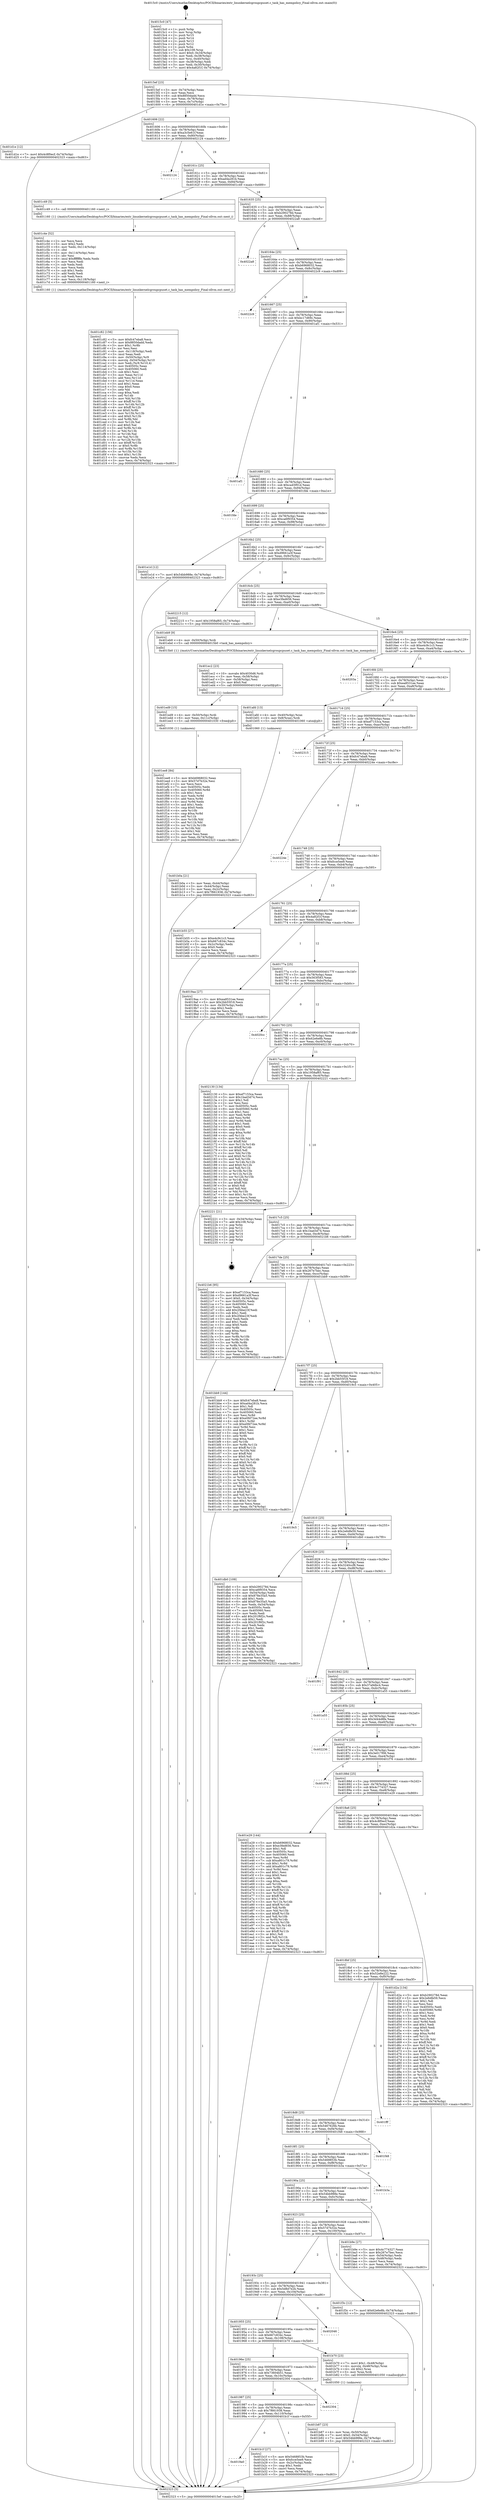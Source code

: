 digraph "0x4015c0" {
  label = "0x4015c0 (/mnt/c/Users/mathe/Desktop/tcc/POCII/binaries/extr_linuxkernelcgroupcpuset.c_task_has_mempolicy_Final-ollvm.out::main(0))"
  labelloc = "t"
  node[shape=record]

  Entry [label="",width=0.3,height=0.3,shape=circle,fillcolor=black,style=filled]
  "0x4015ef" [label="{
     0x4015ef [23]\l
     | [instrs]\l
     &nbsp;&nbsp;0x4015ef \<+3\>: mov -0x74(%rbp),%eax\l
     &nbsp;&nbsp;0x4015f2 \<+2\>: mov %eax,%ecx\l
     &nbsp;&nbsp;0x4015f4 \<+6\>: sub $0x8850dadd,%ecx\l
     &nbsp;&nbsp;0x4015fa \<+3\>: mov %eax,-0x78(%rbp)\l
     &nbsp;&nbsp;0x4015fd \<+3\>: mov %ecx,-0x7c(%rbp)\l
     &nbsp;&nbsp;0x401600 \<+6\>: je 0000000000401d1e \<main+0x75e\>\l
  }"]
  "0x401d1e" [label="{
     0x401d1e [12]\l
     | [instrs]\l
     &nbsp;&nbsp;0x401d1e \<+7\>: movl $0x4c8f0ecf,-0x74(%rbp)\l
     &nbsp;&nbsp;0x401d25 \<+5\>: jmp 0000000000402323 \<main+0xd63\>\l
  }"]
  "0x401606" [label="{
     0x401606 [22]\l
     | [instrs]\l
     &nbsp;&nbsp;0x401606 \<+5\>: jmp 000000000040160b \<main+0x4b\>\l
     &nbsp;&nbsp;0x40160b \<+3\>: mov -0x78(%rbp),%eax\l
     &nbsp;&nbsp;0x40160e \<+5\>: sub $0xa3c5e61f,%eax\l
     &nbsp;&nbsp;0x401613 \<+3\>: mov %eax,-0x80(%rbp)\l
     &nbsp;&nbsp;0x401616 \<+6\>: je 0000000000402124 \<main+0xb64\>\l
  }"]
  Exit [label="",width=0.3,height=0.3,shape=circle,fillcolor=black,style=filled,peripheries=2]
  "0x402124" [label="{
     0x402124\l
  }", style=dashed]
  "0x40161c" [label="{
     0x40161c [25]\l
     | [instrs]\l
     &nbsp;&nbsp;0x40161c \<+5\>: jmp 0000000000401621 \<main+0x61\>\l
     &nbsp;&nbsp;0x401621 \<+3\>: mov -0x78(%rbp),%eax\l
     &nbsp;&nbsp;0x401624 \<+5\>: sub $0xad4a281b,%eax\l
     &nbsp;&nbsp;0x401629 \<+6\>: mov %eax,-0x84(%rbp)\l
     &nbsp;&nbsp;0x40162f \<+6\>: je 0000000000401c49 \<main+0x689\>\l
  }"]
  "0x401ee8" [label="{
     0x401ee8 [84]\l
     | [instrs]\l
     &nbsp;&nbsp;0x401ee8 \<+5\>: mov $0xb6968032,%eax\l
     &nbsp;&nbsp;0x401eed \<+5\>: mov $0x57d7b32e,%esi\l
     &nbsp;&nbsp;0x401ef2 \<+2\>: xor %ecx,%ecx\l
     &nbsp;&nbsp;0x401ef4 \<+7\>: mov 0x40505c,%edx\l
     &nbsp;&nbsp;0x401efb \<+8\>: mov 0x405060,%r8d\l
     &nbsp;&nbsp;0x401f03 \<+3\>: sub $0x1,%ecx\l
     &nbsp;&nbsp;0x401f06 \<+3\>: mov %edx,%r9d\l
     &nbsp;&nbsp;0x401f09 \<+3\>: add %ecx,%r9d\l
     &nbsp;&nbsp;0x401f0c \<+4\>: imul %r9d,%edx\l
     &nbsp;&nbsp;0x401f10 \<+3\>: and $0x1,%edx\l
     &nbsp;&nbsp;0x401f13 \<+3\>: cmp $0x0,%edx\l
     &nbsp;&nbsp;0x401f16 \<+4\>: sete %r10b\l
     &nbsp;&nbsp;0x401f1a \<+4\>: cmp $0xa,%r8d\l
     &nbsp;&nbsp;0x401f1e \<+4\>: setl %r11b\l
     &nbsp;&nbsp;0x401f22 \<+3\>: mov %r10b,%bl\l
     &nbsp;&nbsp;0x401f25 \<+3\>: and %r11b,%bl\l
     &nbsp;&nbsp;0x401f28 \<+3\>: xor %r11b,%r10b\l
     &nbsp;&nbsp;0x401f2b \<+3\>: or %r10b,%bl\l
     &nbsp;&nbsp;0x401f2e \<+3\>: test $0x1,%bl\l
     &nbsp;&nbsp;0x401f31 \<+3\>: cmovne %esi,%eax\l
     &nbsp;&nbsp;0x401f34 \<+3\>: mov %eax,-0x74(%rbp)\l
     &nbsp;&nbsp;0x401f37 \<+5\>: jmp 0000000000402323 \<main+0xd63\>\l
  }"]
  "0x401c49" [label="{
     0x401c49 [5]\l
     | [instrs]\l
     &nbsp;&nbsp;0x401c49 \<+5\>: call 0000000000401160 \<next_i\>\l
     | [calls]\l
     &nbsp;&nbsp;0x401160 \{1\} (/mnt/c/Users/mathe/Desktop/tcc/POCII/binaries/extr_linuxkernelcgroupcpuset.c_task_has_mempolicy_Final-ollvm.out::next_i)\l
  }"]
  "0x401635" [label="{
     0x401635 [25]\l
     | [instrs]\l
     &nbsp;&nbsp;0x401635 \<+5\>: jmp 000000000040163a \<main+0x7a\>\l
     &nbsp;&nbsp;0x40163a \<+3\>: mov -0x78(%rbp),%eax\l
     &nbsp;&nbsp;0x40163d \<+5\>: sub $0xb290278d,%eax\l
     &nbsp;&nbsp;0x401642 \<+6\>: mov %eax,-0x88(%rbp)\l
     &nbsp;&nbsp;0x401648 \<+6\>: je 00000000004022a8 \<main+0xce8\>\l
  }"]
  "0x401ed9" [label="{
     0x401ed9 [15]\l
     | [instrs]\l
     &nbsp;&nbsp;0x401ed9 \<+4\>: mov -0x50(%rbp),%rdi\l
     &nbsp;&nbsp;0x401edd \<+6\>: mov %eax,-0x11c(%rbp)\l
     &nbsp;&nbsp;0x401ee3 \<+5\>: call 0000000000401030 \<free@plt\>\l
     | [calls]\l
     &nbsp;&nbsp;0x401030 \{1\} (unknown)\l
  }"]
  "0x4022a8" [label="{
     0x4022a8\l
  }", style=dashed]
  "0x40164e" [label="{
     0x40164e [25]\l
     | [instrs]\l
     &nbsp;&nbsp;0x40164e \<+5\>: jmp 0000000000401653 \<main+0x93\>\l
     &nbsp;&nbsp;0x401653 \<+3\>: mov -0x78(%rbp),%eax\l
     &nbsp;&nbsp;0x401656 \<+5\>: sub $0xb6968032,%eax\l
     &nbsp;&nbsp;0x40165b \<+6\>: mov %eax,-0x8c(%rbp)\l
     &nbsp;&nbsp;0x401661 \<+6\>: je 00000000004022c9 \<main+0xd09\>\l
  }"]
  "0x401ec2" [label="{
     0x401ec2 [23]\l
     | [instrs]\l
     &nbsp;&nbsp;0x401ec2 \<+10\>: movabs $0x4030d6,%rdi\l
     &nbsp;&nbsp;0x401ecc \<+3\>: mov %eax,-0x58(%rbp)\l
     &nbsp;&nbsp;0x401ecf \<+3\>: mov -0x58(%rbp),%esi\l
     &nbsp;&nbsp;0x401ed2 \<+2\>: mov $0x0,%al\l
     &nbsp;&nbsp;0x401ed4 \<+5\>: call 0000000000401040 \<printf@plt\>\l
     | [calls]\l
     &nbsp;&nbsp;0x401040 \{1\} (unknown)\l
  }"]
  "0x4022c9" [label="{
     0x4022c9\l
  }", style=dashed]
  "0x401667" [label="{
     0x401667 [25]\l
     | [instrs]\l
     &nbsp;&nbsp;0x401667 \<+5\>: jmp 000000000040166c \<main+0xac\>\l
     &nbsp;&nbsp;0x40166c \<+3\>: mov -0x78(%rbp),%eax\l
     &nbsp;&nbsp;0x40166f \<+5\>: sub $0xbc17d69c,%eax\l
     &nbsp;&nbsp;0x401674 \<+6\>: mov %eax,-0x90(%rbp)\l
     &nbsp;&nbsp;0x40167a \<+6\>: je 0000000000401af1 \<main+0x531\>\l
  }"]
  "0x401c82" [label="{
     0x401c82 [156]\l
     | [instrs]\l
     &nbsp;&nbsp;0x401c82 \<+5\>: mov $0xfc47eba8,%ecx\l
     &nbsp;&nbsp;0x401c87 \<+5\>: mov $0x8850dadd,%edx\l
     &nbsp;&nbsp;0x401c8c \<+3\>: mov $0x1,%r8b\l
     &nbsp;&nbsp;0x401c8f \<+2\>: xor %esi,%esi\l
     &nbsp;&nbsp;0x401c91 \<+6\>: mov -0x118(%rbp),%edi\l
     &nbsp;&nbsp;0x401c97 \<+3\>: imul %eax,%edi\l
     &nbsp;&nbsp;0x401c9a \<+4\>: mov -0x50(%rbp),%r9\l
     &nbsp;&nbsp;0x401c9e \<+4\>: movslq -0x54(%rbp),%r10\l
     &nbsp;&nbsp;0x401ca2 \<+4\>: mov %edi,(%r9,%r10,4)\l
     &nbsp;&nbsp;0x401ca6 \<+7\>: mov 0x40505c,%eax\l
     &nbsp;&nbsp;0x401cad \<+7\>: mov 0x405060,%edi\l
     &nbsp;&nbsp;0x401cb4 \<+3\>: sub $0x1,%esi\l
     &nbsp;&nbsp;0x401cb7 \<+3\>: mov %eax,%r11d\l
     &nbsp;&nbsp;0x401cba \<+3\>: add %esi,%r11d\l
     &nbsp;&nbsp;0x401cbd \<+4\>: imul %r11d,%eax\l
     &nbsp;&nbsp;0x401cc1 \<+3\>: and $0x1,%eax\l
     &nbsp;&nbsp;0x401cc4 \<+3\>: cmp $0x0,%eax\l
     &nbsp;&nbsp;0x401cc7 \<+3\>: sete %bl\l
     &nbsp;&nbsp;0x401cca \<+3\>: cmp $0xa,%edi\l
     &nbsp;&nbsp;0x401ccd \<+4\>: setl %r14b\l
     &nbsp;&nbsp;0x401cd1 \<+3\>: mov %bl,%r15b\l
     &nbsp;&nbsp;0x401cd4 \<+4\>: xor $0xff,%r15b\l
     &nbsp;&nbsp;0x401cd8 \<+3\>: mov %r14b,%r12b\l
     &nbsp;&nbsp;0x401cdb \<+4\>: xor $0xff,%r12b\l
     &nbsp;&nbsp;0x401cdf \<+4\>: xor $0x0,%r8b\l
     &nbsp;&nbsp;0x401ce3 \<+3\>: mov %r15b,%r13b\l
     &nbsp;&nbsp;0x401ce6 \<+4\>: and $0x0,%r13b\l
     &nbsp;&nbsp;0x401cea \<+3\>: and %r8b,%bl\l
     &nbsp;&nbsp;0x401ced \<+3\>: mov %r12b,%al\l
     &nbsp;&nbsp;0x401cf0 \<+2\>: and $0x0,%al\l
     &nbsp;&nbsp;0x401cf2 \<+3\>: and %r8b,%r14b\l
     &nbsp;&nbsp;0x401cf5 \<+3\>: or %bl,%r13b\l
     &nbsp;&nbsp;0x401cf8 \<+3\>: or %r14b,%al\l
     &nbsp;&nbsp;0x401cfb \<+3\>: xor %al,%r13b\l
     &nbsp;&nbsp;0x401cfe \<+3\>: or %r12b,%r15b\l
     &nbsp;&nbsp;0x401d01 \<+4\>: xor $0xff,%r15b\l
     &nbsp;&nbsp;0x401d05 \<+4\>: or $0x0,%r8b\l
     &nbsp;&nbsp;0x401d09 \<+3\>: and %r8b,%r15b\l
     &nbsp;&nbsp;0x401d0c \<+3\>: or %r15b,%r13b\l
     &nbsp;&nbsp;0x401d0f \<+4\>: test $0x1,%r13b\l
     &nbsp;&nbsp;0x401d13 \<+3\>: cmovne %edx,%ecx\l
     &nbsp;&nbsp;0x401d16 \<+3\>: mov %ecx,-0x74(%rbp)\l
     &nbsp;&nbsp;0x401d19 \<+5\>: jmp 0000000000402323 \<main+0xd63\>\l
  }"]
  "0x401af1" [label="{
     0x401af1\l
  }", style=dashed]
  "0x401680" [label="{
     0x401680 [25]\l
     | [instrs]\l
     &nbsp;&nbsp;0x401680 \<+5\>: jmp 0000000000401685 \<main+0xc5\>\l
     &nbsp;&nbsp;0x401685 \<+3\>: mov -0x78(%rbp),%eax\l
     &nbsp;&nbsp;0x401688 \<+5\>: sub $0xca45f91d,%eax\l
     &nbsp;&nbsp;0x40168d \<+6\>: mov %eax,-0x94(%rbp)\l
     &nbsp;&nbsp;0x401693 \<+6\>: je 0000000000401fde \<main+0xa1e\>\l
  }"]
  "0x401c4e" [label="{
     0x401c4e [52]\l
     | [instrs]\l
     &nbsp;&nbsp;0x401c4e \<+2\>: xor %ecx,%ecx\l
     &nbsp;&nbsp;0x401c50 \<+5\>: mov $0x2,%edx\l
     &nbsp;&nbsp;0x401c55 \<+6\>: mov %edx,-0x114(%rbp)\l
     &nbsp;&nbsp;0x401c5b \<+1\>: cltd\l
     &nbsp;&nbsp;0x401c5c \<+6\>: mov -0x114(%rbp),%esi\l
     &nbsp;&nbsp;0x401c62 \<+2\>: idiv %esi\l
     &nbsp;&nbsp;0x401c64 \<+6\>: imul $0xfffffffe,%edx,%edx\l
     &nbsp;&nbsp;0x401c6a \<+2\>: mov %ecx,%edi\l
     &nbsp;&nbsp;0x401c6c \<+2\>: sub %edx,%edi\l
     &nbsp;&nbsp;0x401c6e \<+2\>: mov %ecx,%edx\l
     &nbsp;&nbsp;0x401c70 \<+3\>: sub $0x1,%edx\l
     &nbsp;&nbsp;0x401c73 \<+2\>: add %edx,%edi\l
     &nbsp;&nbsp;0x401c75 \<+2\>: sub %edi,%ecx\l
     &nbsp;&nbsp;0x401c77 \<+6\>: mov %ecx,-0x118(%rbp)\l
     &nbsp;&nbsp;0x401c7d \<+5\>: call 0000000000401160 \<next_i\>\l
     | [calls]\l
     &nbsp;&nbsp;0x401160 \{1\} (/mnt/c/Users/mathe/Desktop/tcc/POCII/binaries/extr_linuxkernelcgroupcpuset.c_task_has_mempolicy_Final-ollvm.out::next_i)\l
  }"]
  "0x401fde" [label="{
     0x401fde\l
  }", style=dashed]
  "0x401699" [label="{
     0x401699 [25]\l
     | [instrs]\l
     &nbsp;&nbsp;0x401699 \<+5\>: jmp 000000000040169e \<main+0xde\>\l
     &nbsp;&nbsp;0x40169e \<+3\>: mov -0x78(%rbp),%eax\l
     &nbsp;&nbsp;0x4016a1 \<+5\>: sub $0xca6f9354,%eax\l
     &nbsp;&nbsp;0x4016a6 \<+6\>: mov %eax,-0x98(%rbp)\l
     &nbsp;&nbsp;0x4016ac \<+6\>: je 0000000000401e1d \<main+0x85d\>\l
  }"]
  "0x401b87" [label="{
     0x401b87 [23]\l
     | [instrs]\l
     &nbsp;&nbsp;0x401b87 \<+4\>: mov %rax,-0x50(%rbp)\l
     &nbsp;&nbsp;0x401b8b \<+7\>: movl $0x0,-0x54(%rbp)\l
     &nbsp;&nbsp;0x401b92 \<+7\>: movl $0x54bb988e,-0x74(%rbp)\l
     &nbsp;&nbsp;0x401b99 \<+5\>: jmp 0000000000402323 \<main+0xd63\>\l
  }"]
  "0x401e1d" [label="{
     0x401e1d [12]\l
     | [instrs]\l
     &nbsp;&nbsp;0x401e1d \<+7\>: movl $0x54bb988e,-0x74(%rbp)\l
     &nbsp;&nbsp;0x401e24 \<+5\>: jmp 0000000000402323 \<main+0xd63\>\l
  }"]
  "0x4016b2" [label="{
     0x4016b2 [25]\l
     | [instrs]\l
     &nbsp;&nbsp;0x4016b2 \<+5\>: jmp 00000000004016b7 \<main+0xf7\>\l
     &nbsp;&nbsp;0x4016b7 \<+3\>: mov -0x78(%rbp),%eax\l
     &nbsp;&nbsp;0x4016ba \<+5\>: sub $0xd9661a3f,%eax\l
     &nbsp;&nbsp;0x4016bf \<+6\>: mov %eax,-0x9c(%rbp)\l
     &nbsp;&nbsp;0x4016c5 \<+6\>: je 0000000000402215 \<main+0xc55\>\l
  }"]
  "0x4019a0" [label="{
     0x4019a0\l
  }", style=dashed]
  "0x402215" [label="{
     0x402215 [12]\l
     | [instrs]\l
     &nbsp;&nbsp;0x402215 \<+7\>: movl $0x1958af65,-0x74(%rbp)\l
     &nbsp;&nbsp;0x40221c \<+5\>: jmp 0000000000402323 \<main+0xd63\>\l
  }"]
  "0x4016cb" [label="{
     0x4016cb [25]\l
     | [instrs]\l
     &nbsp;&nbsp;0x4016cb \<+5\>: jmp 00000000004016d0 \<main+0x110\>\l
     &nbsp;&nbsp;0x4016d0 \<+3\>: mov -0x78(%rbp),%eax\l
     &nbsp;&nbsp;0x4016d3 \<+5\>: sub $0xe3fed656,%eax\l
     &nbsp;&nbsp;0x4016d8 \<+6\>: mov %eax,-0xa0(%rbp)\l
     &nbsp;&nbsp;0x4016de \<+6\>: je 0000000000401eb9 \<main+0x8f9\>\l
  }"]
  "0x401b1f" [label="{
     0x401b1f [27]\l
     | [instrs]\l
     &nbsp;&nbsp;0x401b1f \<+5\>: mov $0x5468853b,%eax\l
     &nbsp;&nbsp;0x401b24 \<+5\>: mov $0xfcce5ee9,%ecx\l
     &nbsp;&nbsp;0x401b29 \<+3\>: mov -0x2c(%rbp),%edx\l
     &nbsp;&nbsp;0x401b2c \<+3\>: cmp $0x1,%edx\l
     &nbsp;&nbsp;0x401b2f \<+3\>: cmovl %ecx,%eax\l
     &nbsp;&nbsp;0x401b32 \<+3\>: mov %eax,-0x74(%rbp)\l
     &nbsp;&nbsp;0x401b35 \<+5\>: jmp 0000000000402323 \<main+0xd63\>\l
  }"]
  "0x401eb9" [label="{
     0x401eb9 [9]\l
     | [instrs]\l
     &nbsp;&nbsp;0x401eb9 \<+4\>: mov -0x50(%rbp),%rdi\l
     &nbsp;&nbsp;0x401ebd \<+5\>: call 00000000004015b0 \<task_has_mempolicy\>\l
     | [calls]\l
     &nbsp;&nbsp;0x4015b0 \{1\} (/mnt/c/Users/mathe/Desktop/tcc/POCII/binaries/extr_linuxkernelcgroupcpuset.c_task_has_mempolicy_Final-ollvm.out::task_has_mempolicy)\l
  }"]
  "0x4016e4" [label="{
     0x4016e4 [25]\l
     | [instrs]\l
     &nbsp;&nbsp;0x4016e4 \<+5\>: jmp 00000000004016e9 \<main+0x129\>\l
     &nbsp;&nbsp;0x4016e9 \<+3\>: mov -0x78(%rbp),%eax\l
     &nbsp;&nbsp;0x4016ec \<+5\>: sub $0xe4c9c1c3,%eax\l
     &nbsp;&nbsp;0x4016f1 \<+6\>: mov %eax,-0xa4(%rbp)\l
     &nbsp;&nbsp;0x4016f7 \<+6\>: je 000000000040203a \<main+0xa7a\>\l
  }"]
  "0x401987" [label="{
     0x401987 [25]\l
     | [instrs]\l
     &nbsp;&nbsp;0x401987 \<+5\>: jmp 000000000040198c \<main+0x3cc\>\l
     &nbsp;&nbsp;0x40198c \<+3\>: mov -0x78(%rbp),%eax\l
     &nbsp;&nbsp;0x40198f \<+5\>: sub $0x7f661938,%eax\l
     &nbsp;&nbsp;0x401994 \<+6\>: mov %eax,-0x110(%rbp)\l
     &nbsp;&nbsp;0x40199a \<+6\>: je 0000000000401b1f \<main+0x55f\>\l
  }"]
  "0x40203a" [label="{
     0x40203a\l
  }", style=dashed]
  "0x4016fd" [label="{
     0x4016fd [25]\l
     | [instrs]\l
     &nbsp;&nbsp;0x4016fd \<+5\>: jmp 0000000000401702 \<main+0x142\>\l
     &nbsp;&nbsp;0x401702 \<+3\>: mov -0x78(%rbp),%eax\l
     &nbsp;&nbsp;0x401705 \<+5\>: sub $0xea8531ee,%eax\l
     &nbsp;&nbsp;0x40170a \<+6\>: mov %eax,-0xa8(%rbp)\l
     &nbsp;&nbsp;0x401710 \<+6\>: je 0000000000401afd \<main+0x53d\>\l
  }"]
  "0x402304" [label="{
     0x402304\l
  }", style=dashed]
  "0x401afd" [label="{
     0x401afd [13]\l
     | [instrs]\l
     &nbsp;&nbsp;0x401afd \<+4\>: mov -0x40(%rbp),%rax\l
     &nbsp;&nbsp;0x401b01 \<+4\>: mov 0x8(%rax),%rdi\l
     &nbsp;&nbsp;0x401b05 \<+5\>: call 0000000000401060 \<atoi@plt\>\l
     | [calls]\l
     &nbsp;&nbsp;0x401060 \{1\} (unknown)\l
  }"]
  "0x401716" [label="{
     0x401716 [25]\l
     | [instrs]\l
     &nbsp;&nbsp;0x401716 \<+5\>: jmp 000000000040171b \<main+0x15b\>\l
     &nbsp;&nbsp;0x40171b \<+3\>: mov -0x78(%rbp),%eax\l
     &nbsp;&nbsp;0x40171e \<+5\>: sub $0xef7153ca,%eax\l
     &nbsp;&nbsp;0x401723 \<+6\>: mov %eax,-0xac(%rbp)\l
     &nbsp;&nbsp;0x401729 \<+6\>: je 0000000000402315 \<main+0xd55\>\l
  }"]
  "0x40196e" [label="{
     0x40196e [25]\l
     | [instrs]\l
     &nbsp;&nbsp;0x40196e \<+5\>: jmp 0000000000401973 \<main+0x3b3\>\l
     &nbsp;&nbsp;0x401973 \<+3\>: mov -0x78(%rbp),%eax\l
     &nbsp;&nbsp;0x401976 \<+5\>: sub $0x73604b51,%eax\l
     &nbsp;&nbsp;0x40197b \<+6\>: mov %eax,-0x10c(%rbp)\l
     &nbsp;&nbsp;0x401981 \<+6\>: je 0000000000402304 \<main+0xd44\>\l
  }"]
  "0x402315" [label="{
     0x402315\l
  }", style=dashed]
  "0x40172f" [label="{
     0x40172f [25]\l
     | [instrs]\l
     &nbsp;&nbsp;0x40172f \<+5\>: jmp 0000000000401734 \<main+0x174\>\l
     &nbsp;&nbsp;0x401734 \<+3\>: mov -0x78(%rbp),%eax\l
     &nbsp;&nbsp;0x401737 \<+5\>: sub $0xfc47eba8,%eax\l
     &nbsp;&nbsp;0x40173c \<+6\>: mov %eax,-0xb0(%rbp)\l
     &nbsp;&nbsp;0x401742 \<+6\>: je 000000000040224e \<main+0xc8e\>\l
  }"]
  "0x401b70" [label="{
     0x401b70 [23]\l
     | [instrs]\l
     &nbsp;&nbsp;0x401b70 \<+7\>: movl $0x1,-0x48(%rbp)\l
     &nbsp;&nbsp;0x401b77 \<+4\>: movslq -0x48(%rbp),%rax\l
     &nbsp;&nbsp;0x401b7b \<+4\>: shl $0x2,%rax\l
     &nbsp;&nbsp;0x401b7f \<+3\>: mov %rax,%rdi\l
     &nbsp;&nbsp;0x401b82 \<+5\>: call 0000000000401050 \<malloc@plt\>\l
     | [calls]\l
     &nbsp;&nbsp;0x401050 \{1\} (unknown)\l
  }"]
  "0x40224e" [label="{
     0x40224e\l
  }", style=dashed]
  "0x401748" [label="{
     0x401748 [25]\l
     | [instrs]\l
     &nbsp;&nbsp;0x401748 \<+5\>: jmp 000000000040174d \<main+0x18d\>\l
     &nbsp;&nbsp;0x40174d \<+3\>: mov -0x78(%rbp),%eax\l
     &nbsp;&nbsp;0x401750 \<+5\>: sub $0xfcce5ee9,%eax\l
     &nbsp;&nbsp;0x401755 \<+6\>: mov %eax,-0xb4(%rbp)\l
     &nbsp;&nbsp;0x40175b \<+6\>: je 0000000000401b55 \<main+0x595\>\l
  }"]
  "0x401955" [label="{
     0x401955 [25]\l
     | [instrs]\l
     &nbsp;&nbsp;0x401955 \<+5\>: jmp 000000000040195a \<main+0x39a\>\l
     &nbsp;&nbsp;0x40195a \<+3\>: mov -0x78(%rbp),%eax\l
     &nbsp;&nbsp;0x40195d \<+5\>: sub $0x667c834c,%eax\l
     &nbsp;&nbsp;0x401962 \<+6\>: mov %eax,-0x108(%rbp)\l
     &nbsp;&nbsp;0x401968 \<+6\>: je 0000000000401b70 \<main+0x5b0\>\l
  }"]
  "0x401b55" [label="{
     0x401b55 [27]\l
     | [instrs]\l
     &nbsp;&nbsp;0x401b55 \<+5\>: mov $0xe4c9c1c3,%eax\l
     &nbsp;&nbsp;0x401b5a \<+5\>: mov $0x667c834c,%ecx\l
     &nbsp;&nbsp;0x401b5f \<+3\>: mov -0x2c(%rbp),%edx\l
     &nbsp;&nbsp;0x401b62 \<+3\>: cmp $0x0,%edx\l
     &nbsp;&nbsp;0x401b65 \<+3\>: cmove %ecx,%eax\l
     &nbsp;&nbsp;0x401b68 \<+3\>: mov %eax,-0x74(%rbp)\l
     &nbsp;&nbsp;0x401b6b \<+5\>: jmp 0000000000402323 \<main+0xd63\>\l
  }"]
  "0x401761" [label="{
     0x401761 [25]\l
     | [instrs]\l
     &nbsp;&nbsp;0x401761 \<+5\>: jmp 0000000000401766 \<main+0x1a6\>\l
     &nbsp;&nbsp;0x401766 \<+3\>: mov -0x78(%rbp),%eax\l
     &nbsp;&nbsp;0x401769 \<+5\>: sub $0x4a82f1f,%eax\l
     &nbsp;&nbsp;0x40176e \<+6\>: mov %eax,-0xb8(%rbp)\l
     &nbsp;&nbsp;0x401774 \<+6\>: je 00000000004019aa \<main+0x3ea\>\l
  }"]
  "0x402046" [label="{
     0x402046\l
  }", style=dashed]
  "0x4019aa" [label="{
     0x4019aa [27]\l
     | [instrs]\l
     &nbsp;&nbsp;0x4019aa \<+5\>: mov $0xea8531ee,%eax\l
     &nbsp;&nbsp;0x4019af \<+5\>: mov $0x2bb55f18,%ecx\l
     &nbsp;&nbsp;0x4019b4 \<+3\>: mov -0x30(%rbp),%edx\l
     &nbsp;&nbsp;0x4019b7 \<+3\>: cmp $0x2,%edx\l
     &nbsp;&nbsp;0x4019ba \<+3\>: cmovne %ecx,%eax\l
     &nbsp;&nbsp;0x4019bd \<+3\>: mov %eax,-0x74(%rbp)\l
     &nbsp;&nbsp;0x4019c0 \<+5\>: jmp 0000000000402323 \<main+0xd63\>\l
  }"]
  "0x40177a" [label="{
     0x40177a [25]\l
     | [instrs]\l
     &nbsp;&nbsp;0x40177a \<+5\>: jmp 000000000040177f \<main+0x1bf\>\l
     &nbsp;&nbsp;0x40177f \<+3\>: mov -0x78(%rbp),%eax\l
     &nbsp;&nbsp;0x401782 \<+5\>: sub $0x563f583,%eax\l
     &nbsp;&nbsp;0x401787 \<+6\>: mov %eax,-0xbc(%rbp)\l
     &nbsp;&nbsp;0x40178d \<+6\>: je 00000000004020cc \<main+0xb0c\>\l
  }"]
  "0x402323" [label="{
     0x402323 [5]\l
     | [instrs]\l
     &nbsp;&nbsp;0x402323 \<+5\>: jmp 00000000004015ef \<main+0x2f\>\l
  }"]
  "0x4015c0" [label="{
     0x4015c0 [47]\l
     | [instrs]\l
     &nbsp;&nbsp;0x4015c0 \<+1\>: push %rbp\l
     &nbsp;&nbsp;0x4015c1 \<+3\>: mov %rsp,%rbp\l
     &nbsp;&nbsp;0x4015c4 \<+2\>: push %r15\l
     &nbsp;&nbsp;0x4015c6 \<+2\>: push %r14\l
     &nbsp;&nbsp;0x4015c8 \<+2\>: push %r13\l
     &nbsp;&nbsp;0x4015ca \<+2\>: push %r12\l
     &nbsp;&nbsp;0x4015cc \<+1\>: push %rbx\l
     &nbsp;&nbsp;0x4015cd \<+7\>: sub $0x108,%rsp\l
     &nbsp;&nbsp;0x4015d4 \<+7\>: movl $0x0,-0x34(%rbp)\l
     &nbsp;&nbsp;0x4015db \<+3\>: mov %edi,-0x38(%rbp)\l
     &nbsp;&nbsp;0x4015de \<+4\>: mov %rsi,-0x40(%rbp)\l
     &nbsp;&nbsp;0x4015e2 \<+3\>: mov -0x38(%rbp),%edi\l
     &nbsp;&nbsp;0x4015e5 \<+3\>: mov %edi,-0x30(%rbp)\l
     &nbsp;&nbsp;0x4015e8 \<+7\>: movl $0x4a82f1f,-0x74(%rbp)\l
  }"]
  "0x401b0a" [label="{
     0x401b0a [21]\l
     | [instrs]\l
     &nbsp;&nbsp;0x401b0a \<+3\>: mov %eax,-0x44(%rbp)\l
     &nbsp;&nbsp;0x401b0d \<+3\>: mov -0x44(%rbp),%eax\l
     &nbsp;&nbsp;0x401b10 \<+3\>: mov %eax,-0x2c(%rbp)\l
     &nbsp;&nbsp;0x401b13 \<+7\>: movl $0x7f661938,-0x74(%rbp)\l
     &nbsp;&nbsp;0x401b1a \<+5\>: jmp 0000000000402323 \<main+0xd63\>\l
  }"]
  "0x40193c" [label="{
     0x40193c [25]\l
     | [instrs]\l
     &nbsp;&nbsp;0x40193c \<+5\>: jmp 0000000000401941 \<main+0x381\>\l
     &nbsp;&nbsp;0x401941 \<+3\>: mov -0x78(%rbp),%eax\l
     &nbsp;&nbsp;0x401944 \<+5\>: sub $0x5d8d7e2b,%eax\l
     &nbsp;&nbsp;0x401949 \<+6\>: mov %eax,-0x104(%rbp)\l
     &nbsp;&nbsp;0x40194f \<+6\>: je 0000000000402046 \<main+0xa86\>\l
  }"]
  "0x4020cc" [label="{
     0x4020cc\l
  }", style=dashed]
  "0x401793" [label="{
     0x401793 [25]\l
     | [instrs]\l
     &nbsp;&nbsp;0x401793 \<+5\>: jmp 0000000000401798 \<main+0x1d8\>\l
     &nbsp;&nbsp;0x401798 \<+3\>: mov -0x78(%rbp),%eax\l
     &nbsp;&nbsp;0x40179b \<+5\>: sub $0x62e6e8b,%eax\l
     &nbsp;&nbsp;0x4017a0 \<+6\>: mov %eax,-0xc0(%rbp)\l
     &nbsp;&nbsp;0x4017a6 \<+6\>: je 0000000000402130 \<main+0xb70\>\l
  }"]
  "0x401f3c" [label="{
     0x401f3c [12]\l
     | [instrs]\l
     &nbsp;&nbsp;0x401f3c \<+7\>: movl $0x62e6e8b,-0x74(%rbp)\l
     &nbsp;&nbsp;0x401f43 \<+5\>: jmp 0000000000402323 \<main+0xd63\>\l
  }"]
  "0x402130" [label="{
     0x402130 [134]\l
     | [instrs]\l
     &nbsp;&nbsp;0x402130 \<+5\>: mov $0xef7153ca,%eax\l
     &nbsp;&nbsp;0x402135 \<+5\>: mov $0x1bad3d74,%ecx\l
     &nbsp;&nbsp;0x40213a \<+2\>: mov $0x1,%dl\l
     &nbsp;&nbsp;0x40213c \<+2\>: xor %esi,%esi\l
     &nbsp;&nbsp;0x40213e \<+7\>: mov 0x40505c,%edi\l
     &nbsp;&nbsp;0x402145 \<+8\>: mov 0x405060,%r8d\l
     &nbsp;&nbsp;0x40214d \<+3\>: sub $0x1,%esi\l
     &nbsp;&nbsp;0x402150 \<+3\>: mov %edi,%r9d\l
     &nbsp;&nbsp;0x402153 \<+3\>: add %esi,%r9d\l
     &nbsp;&nbsp;0x402156 \<+4\>: imul %r9d,%edi\l
     &nbsp;&nbsp;0x40215a \<+3\>: and $0x1,%edi\l
     &nbsp;&nbsp;0x40215d \<+3\>: cmp $0x0,%edi\l
     &nbsp;&nbsp;0x402160 \<+4\>: sete %r10b\l
     &nbsp;&nbsp;0x402164 \<+4\>: cmp $0xa,%r8d\l
     &nbsp;&nbsp;0x402168 \<+4\>: setl %r11b\l
     &nbsp;&nbsp;0x40216c \<+3\>: mov %r10b,%bl\l
     &nbsp;&nbsp;0x40216f \<+3\>: xor $0xff,%bl\l
     &nbsp;&nbsp;0x402172 \<+3\>: mov %r11b,%r14b\l
     &nbsp;&nbsp;0x402175 \<+4\>: xor $0xff,%r14b\l
     &nbsp;&nbsp;0x402179 \<+3\>: xor $0x0,%dl\l
     &nbsp;&nbsp;0x40217c \<+3\>: mov %bl,%r15b\l
     &nbsp;&nbsp;0x40217f \<+4\>: and $0x0,%r15b\l
     &nbsp;&nbsp;0x402183 \<+3\>: and %dl,%r10b\l
     &nbsp;&nbsp;0x402186 \<+3\>: mov %r14b,%r12b\l
     &nbsp;&nbsp;0x402189 \<+4\>: and $0x0,%r12b\l
     &nbsp;&nbsp;0x40218d \<+3\>: and %dl,%r11b\l
     &nbsp;&nbsp;0x402190 \<+3\>: or %r10b,%r15b\l
     &nbsp;&nbsp;0x402193 \<+3\>: or %r11b,%r12b\l
     &nbsp;&nbsp;0x402196 \<+3\>: xor %r12b,%r15b\l
     &nbsp;&nbsp;0x402199 \<+3\>: or %r14b,%bl\l
     &nbsp;&nbsp;0x40219c \<+3\>: xor $0xff,%bl\l
     &nbsp;&nbsp;0x40219f \<+3\>: or $0x0,%dl\l
     &nbsp;&nbsp;0x4021a2 \<+2\>: and %dl,%bl\l
     &nbsp;&nbsp;0x4021a4 \<+3\>: or %bl,%r15b\l
     &nbsp;&nbsp;0x4021a7 \<+4\>: test $0x1,%r15b\l
     &nbsp;&nbsp;0x4021ab \<+3\>: cmovne %ecx,%eax\l
     &nbsp;&nbsp;0x4021ae \<+3\>: mov %eax,-0x74(%rbp)\l
     &nbsp;&nbsp;0x4021b1 \<+5\>: jmp 0000000000402323 \<main+0xd63\>\l
  }"]
  "0x4017ac" [label="{
     0x4017ac [25]\l
     | [instrs]\l
     &nbsp;&nbsp;0x4017ac \<+5\>: jmp 00000000004017b1 \<main+0x1f1\>\l
     &nbsp;&nbsp;0x4017b1 \<+3\>: mov -0x78(%rbp),%eax\l
     &nbsp;&nbsp;0x4017b4 \<+5\>: sub $0x1958af65,%eax\l
     &nbsp;&nbsp;0x4017b9 \<+6\>: mov %eax,-0xc4(%rbp)\l
     &nbsp;&nbsp;0x4017bf \<+6\>: je 0000000000402221 \<main+0xc61\>\l
  }"]
  "0x401923" [label="{
     0x401923 [25]\l
     | [instrs]\l
     &nbsp;&nbsp;0x401923 \<+5\>: jmp 0000000000401928 \<main+0x368\>\l
     &nbsp;&nbsp;0x401928 \<+3\>: mov -0x78(%rbp),%eax\l
     &nbsp;&nbsp;0x40192b \<+5\>: sub $0x57d7b32e,%eax\l
     &nbsp;&nbsp;0x401930 \<+6\>: mov %eax,-0x100(%rbp)\l
     &nbsp;&nbsp;0x401936 \<+6\>: je 0000000000401f3c \<main+0x97c\>\l
  }"]
  "0x402221" [label="{
     0x402221 [21]\l
     | [instrs]\l
     &nbsp;&nbsp;0x402221 \<+3\>: mov -0x34(%rbp),%eax\l
     &nbsp;&nbsp;0x402224 \<+7\>: add $0x108,%rsp\l
     &nbsp;&nbsp;0x40222b \<+1\>: pop %rbx\l
     &nbsp;&nbsp;0x40222c \<+2\>: pop %r12\l
     &nbsp;&nbsp;0x40222e \<+2\>: pop %r13\l
     &nbsp;&nbsp;0x402230 \<+2\>: pop %r14\l
     &nbsp;&nbsp;0x402232 \<+2\>: pop %r15\l
     &nbsp;&nbsp;0x402234 \<+1\>: pop %rbp\l
     &nbsp;&nbsp;0x402235 \<+1\>: ret\l
  }"]
  "0x4017c5" [label="{
     0x4017c5 [25]\l
     | [instrs]\l
     &nbsp;&nbsp;0x4017c5 \<+5\>: jmp 00000000004017ca \<main+0x20a\>\l
     &nbsp;&nbsp;0x4017ca \<+3\>: mov -0x78(%rbp),%eax\l
     &nbsp;&nbsp;0x4017cd \<+5\>: sub $0x1bad3d74,%eax\l
     &nbsp;&nbsp;0x4017d2 \<+6\>: mov %eax,-0xc8(%rbp)\l
     &nbsp;&nbsp;0x4017d8 \<+6\>: je 00000000004021b6 \<main+0xbf6\>\l
  }"]
  "0x401b9e" [label="{
     0x401b9e [27]\l
     | [instrs]\l
     &nbsp;&nbsp;0x401b9e \<+5\>: mov $0x4c774327,%eax\l
     &nbsp;&nbsp;0x401ba3 \<+5\>: mov $0x267e7bec,%ecx\l
     &nbsp;&nbsp;0x401ba8 \<+3\>: mov -0x54(%rbp),%edx\l
     &nbsp;&nbsp;0x401bab \<+3\>: cmp -0x48(%rbp),%edx\l
     &nbsp;&nbsp;0x401bae \<+3\>: cmovl %ecx,%eax\l
     &nbsp;&nbsp;0x401bb1 \<+3\>: mov %eax,-0x74(%rbp)\l
     &nbsp;&nbsp;0x401bb4 \<+5\>: jmp 0000000000402323 \<main+0xd63\>\l
  }"]
  "0x4021b6" [label="{
     0x4021b6 [95]\l
     | [instrs]\l
     &nbsp;&nbsp;0x4021b6 \<+5\>: mov $0xef7153ca,%eax\l
     &nbsp;&nbsp;0x4021bb \<+5\>: mov $0xd9661a3f,%ecx\l
     &nbsp;&nbsp;0x4021c0 \<+7\>: movl $0x0,-0x34(%rbp)\l
     &nbsp;&nbsp;0x4021c7 \<+7\>: mov 0x40505c,%edx\l
     &nbsp;&nbsp;0x4021ce \<+7\>: mov 0x405060,%esi\l
     &nbsp;&nbsp;0x4021d5 \<+2\>: mov %edx,%edi\l
     &nbsp;&nbsp;0x4021d7 \<+6\>: add $0x2f4be23f,%edi\l
     &nbsp;&nbsp;0x4021dd \<+3\>: sub $0x1,%edi\l
     &nbsp;&nbsp;0x4021e0 \<+6\>: sub $0x2f4be23f,%edi\l
     &nbsp;&nbsp;0x4021e6 \<+3\>: imul %edi,%edx\l
     &nbsp;&nbsp;0x4021e9 \<+3\>: and $0x1,%edx\l
     &nbsp;&nbsp;0x4021ec \<+3\>: cmp $0x0,%edx\l
     &nbsp;&nbsp;0x4021ef \<+4\>: sete %r8b\l
     &nbsp;&nbsp;0x4021f3 \<+3\>: cmp $0xa,%esi\l
     &nbsp;&nbsp;0x4021f6 \<+4\>: setl %r9b\l
     &nbsp;&nbsp;0x4021fa \<+3\>: mov %r8b,%r10b\l
     &nbsp;&nbsp;0x4021fd \<+3\>: and %r9b,%r10b\l
     &nbsp;&nbsp;0x402200 \<+3\>: xor %r9b,%r8b\l
     &nbsp;&nbsp;0x402203 \<+3\>: or %r8b,%r10b\l
     &nbsp;&nbsp;0x402206 \<+4\>: test $0x1,%r10b\l
     &nbsp;&nbsp;0x40220a \<+3\>: cmovne %ecx,%eax\l
     &nbsp;&nbsp;0x40220d \<+3\>: mov %eax,-0x74(%rbp)\l
     &nbsp;&nbsp;0x402210 \<+5\>: jmp 0000000000402323 \<main+0xd63\>\l
  }"]
  "0x4017de" [label="{
     0x4017de [25]\l
     | [instrs]\l
     &nbsp;&nbsp;0x4017de \<+5\>: jmp 00000000004017e3 \<main+0x223\>\l
     &nbsp;&nbsp;0x4017e3 \<+3\>: mov -0x78(%rbp),%eax\l
     &nbsp;&nbsp;0x4017e6 \<+5\>: sub $0x267e7bec,%eax\l
     &nbsp;&nbsp;0x4017eb \<+6\>: mov %eax,-0xcc(%rbp)\l
     &nbsp;&nbsp;0x4017f1 \<+6\>: je 0000000000401bb9 \<main+0x5f9\>\l
  }"]
  "0x40190a" [label="{
     0x40190a [25]\l
     | [instrs]\l
     &nbsp;&nbsp;0x40190a \<+5\>: jmp 000000000040190f \<main+0x34f\>\l
     &nbsp;&nbsp;0x40190f \<+3\>: mov -0x78(%rbp),%eax\l
     &nbsp;&nbsp;0x401912 \<+5\>: sub $0x54bb988e,%eax\l
     &nbsp;&nbsp;0x401917 \<+6\>: mov %eax,-0xfc(%rbp)\l
     &nbsp;&nbsp;0x40191d \<+6\>: je 0000000000401b9e \<main+0x5de\>\l
  }"]
  "0x401bb9" [label="{
     0x401bb9 [144]\l
     | [instrs]\l
     &nbsp;&nbsp;0x401bb9 \<+5\>: mov $0xfc47eba8,%eax\l
     &nbsp;&nbsp;0x401bbe \<+5\>: mov $0xad4a281b,%ecx\l
     &nbsp;&nbsp;0x401bc3 \<+2\>: mov $0x1,%dl\l
     &nbsp;&nbsp;0x401bc5 \<+7\>: mov 0x40505c,%esi\l
     &nbsp;&nbsp;0x401bcc \<+7\>: mov 0x405060,%edi\l
     &nbsp;&nbsp;0x401bd3 \<+3\>: mov %esi,%r8d\l
     &nbsp;&nbsp;0x401bd6 \<+7\>: add $0xe0fd72ee,%r8d\l
     &nbsp;&nbsp;0x401bdd \<+4\>: sub $0x1,%r8d\l
     &nbsp;&nbsp;0x401be1 \<+7\>: sub $0xe0fd72ee,%r8d\l
     &nbsp;&nbsp;0x401be8 \<+4\>: imul %r8d,%esi\l
     &nbsp;&nbsp;0x401bec \<+3\>: and $0x1,%esi\l
     &nbsp;&nbsp;0x401bef \<+3\>: cmp $0x0,%esi\l
     &nbsp;&nbsp;0x401bf2 \<+4\>: sete %r9b\l
     &nbsp;&nbsp;0x401bf6 \<+3\>: cmp $0xa,%edi\l
     &nbsp;&nbsp;0x401bf9 \<+4\>: setl %r10b\l
     &nbsp;&nbsp;0x401bfd \<+3\>: mov %r9b,%r11b\l
     &nbsp;&nbsp;0x401c00 \<+4\>: xor $0xff,%r11b\l
     &nbsp;&nbsp;0x401c04 \<+3\>: mov %r10b,%bl\l
     &nbsp;&nbsp;0x401c07 \<+3\>: xor $0xff,%bl\l
     &nbsp;&nbsp;0x401c0a \<+3\>: xor $0x0,%dl\l
     &nbsp;&nbsp;0x401c0d \<+3\>: mov %r11b,%r14b\l
     &nbsp;&nbsp;0x401c10 \<+4\>: and $0x0,%r14b\l
     &nbsp;&nbsp;0x401c14 \<+3\>: and %dl,%r9b\l
     &nbsp;&nbsp;0x401c17 \<+3\>: mov %bl,%r15b\l
     &nbsp;&nbsp;0x401c1a \<+4\>: and $0x0,%r15b\l
     &nbsp;&nbsp;0x401c1e \<+3\>: and %dl,%r10b\l
     &nbsp;&nbsp;0x401c21 \<+3\>: or %r9b,%r14b\l
     &nbsp;&nbsp;0x401c24 \<+3\>: or %r10b,%r15b\l
     &nbsp;&nbsp;0x401c27 \<+3\>: xor %r15b,%r14b\l
     &nbsp;&nbsp;0x401c2a \<+3\>: or %bl,%r11b\l
     &nbsp;&nbsp;0x401c2d \<+4\>: xor $0xff,%r11b\l
     &nbsp;&nbsp;0x401c31 \<+3\>: or $0x0,%dl\l
     &nbsp;&nbsp;0x401c34 \<+3\>: and %dl,%r11b\l
     &nbsp;&nbsp;0x401c37 \<+3\>: or %r11b,%r14b\l
     &nbsp;&nbsp;0x401c3a \<+4\>: test $0x1,%r14b\l
     &nbsp;&nbsp;0x401c3e \<+3\>: cmovne %ecx,%eax\l
     &nbsp;&nbsp;0x401c41 \<+3\>: mov %eax,-0x74(%rbp)\l
     &nbsp;&nbsp;0x401c44 \<+5\>: jmp 0000000000402323 \<main+0xd63\>\l
  }"]
  "0x4017f7" [label="{
     0x4017f7 [25]\l
     | [instrs]\l
     &nbsp;&nbsp;0x4017f7 \<+5\>: jmp 00000000004017fc \<main+0x23c\>\l
     &nbsp;&nbsp;0x4017fc \<+3\>: mov -0x78(%rbp),%eax\l
     &nbsp;&nbsp;0x4017ff \<+5\>: sub $0x2bb55f18,%eax\l
     &nbsp;&nbsp;0x401804 \<+6\>: mov %eax,-0xd0(%rbp)\l
     &nbsp;&nbsp;0x40180a \<+6\>: je 00000000004019c5 \<main+0x405\>\l
  }"]
  "0x401b3a" [label="{
     0x401b3a\l
  }", style=dashed]
  "0x4019c5" [label="{
     0x4019c5\l
  }", style=dashed]
  "0x401810" [label="{
     0x401810 [25]\l
     | [instrs]\l
     &nbsp;&nbsp;0x401810 \<+5\>: jmp 0000000000401815 \<main+0x255\>\l
     &nbsp;&nbsp;0x401815 \<+3\>: mov -0x78(%rbp),%eax\l
     &nbsp;&nbsp;0x401818 \<+5\>: sub $0x2e6dfe59,%eax\l
     &nbsp;&nbsp;0x40181d \<+6\>: mov %eax,-0xd4(%rbp)\l
     &nbsp;&nbsp;0x401823 \<+6\>: je 0000000000401db0 \<main+0x7f0\>\l
  }"]
  "0x4018f1" [label="{
     0x4018f1 [25]\l
     | [instrs]\l
     &nbsp;&nbsp;0x4018f1 \<+5\>: jmp 00000000004018f6 \<main+0x336\>\l
     &nbsp;&nbsp;0x4018f6 \<+3\>: mov -0x78(%rbp),%eax\l
     &nbsp;&nbsp;0x4018f9 \<+5\>: sub $0x5468853b,%eax\l
     &nbsp;&nbsp;0x4018fe \<+6\>: mov %eax,-0xf8(%rbp)\l
     &nbsp;&nbsp;0x401904 \<+6\>: je 0000000000401b3a \<main+0x57a\>\l
  }"]
  "0x401db0" [label="{
     0x401db0 [109]\l
     | [instrs]\l
     &nbsp;&nbsp;0x401db0 \<+5\>: mov $0xb290278d,%eax\l
     &nbsp;&nbsp;0x401db5 \<+5\>: mov $0xca6f9354,%ecx\l
     &nbsp;&nbsp;0x401dba \<+3\>: mov -0x54(%rbp),%edx\l
     &nbsp;&nbsp;0x401dbd \<+6\>: sub $0x878e35a5,%edx\l
     &nbsp;&nbsp;0x401dc3 \<+3\>: add $0x1,%edx\l
     &nbsp;&nbsp;0x401dc6 \<+6\>: add $0x878e35a5,%edx\l
     &nbsp;&nbsp;0x401dcc \<+3\>: mov %edx,-0x54(%rbp)\l
     &nbsp;&nbsp;0x401dcf \<+7\>: mov 0x40505c,%edx\l
     &nbsp;&nbsp;0x401dd6 \<+7\>: mov 0x405060,%esi\l
     &nbsp;&nbsp;0x401ddd \<+2\>: mov %edx,%edi\l
     &nbsp;&nbsp;0x401ddf \<+6\>: add $0x201f6f2c,%edi\l
     &nbsp;&nbsp;0x401de5 \<+3\>: sub $0x1,%edi\l
     &nbsp;&nbsp;0x401de8 \<+6\>: sub $0x201f6f2c,%edi\l
     &nbsp;&nbsp;0x401dee \<+3\>: imul %edi,%edx\l
     &nbsp;&nbsp;0x401df1 \<+3\>: and $0x1,%edx\l
     &nbsp;&nbsp;0x401df4 \<+3\>: cmp $0x0,%edx\l
     &nbsp;&nbsp;0x401df7 \<+4\>: sete %r8b\l
     &nbsp;&nbsp;0x401dfb \<+3\>: cmp $0xa,%esi\l
     &nbsp;&nbsp;0x401dfe \<+4\>: setl %r9b\l
     &nbsp;&nbsp;0x401e02 \<+3\>: mov %r8b,%r10b\l
     &nbsp;&nbsp;0x401e05 \<+3\>: and %r9b,%r10b\l
     &nbsp;&nbsp;0x401e08 \<+3\>: xor %r9b,%r8b\l
     &nbsp;&nbsp;0x401e0b \<+3\>: or %r8b,%r10b\l
     &nbsp;&nbsp;0x401e0e \<+4\>: test $0x1,%r10b\l
     &nbsp;&nbsp;0x401e12 \<+3\>: cmovne %ecx,%eax\l
     &nbsp;&nbsp;0x401e15 \<+3\>: mov %eax,-0x74(%rbp)\l
     &nbsp;&nbsp;0x401e18 \<+5\>: jmp 0000000000402323 \<main+0xd63\>\l
  }"]
  "0x401829" [label="{
     0x401829 [25]\l
     | [instrs]\l
     &nbsp;&nbsp;0x401829 \<+5\>: jmp 000000000040182e \<main+0x26e\>\l
     &nbsp;&nbsp;0x40182e \<+3\>: mov -0x78(%rbp),%eax\l
     &nbsp;&nbsp;0x401831 \<+5\>: sub $0x3240ccf8,%eax\l
     &nbsp;&nbsp;0x401836 \<+6\>: mov %eax,-0xd8(%rbp)\l
     &nbsp;&nbsp;0x40183c \<+6\>: je 0000000000401f91 \<main+0x9d1\>\l
  }"]
  "0x401f48" [label="{
     0x401f48\l
  }", style=dashed]
  "0x401f91" [label="{
     0x401f91\l
  }", style=dashed]
  "0x401842" [label="{
     0x401842 [25]\l
     | [instrs]\l
     &nbsp;&nbsp;0x401842 \<+5\>: jmp 0000000000401847 \<main+0x287\>\l
     &nbsp;&nbsp;0x401847 \<+3\>: mov -0x78(%rbp),%eax\l
     &nbsp;&nbsp;0x40184a \<+5\>: sub $0x37a9dbc4,%eax\l
     &nbsp;&nbsp;0x40184f \<+6\>: mov %eax,-0xdc(%rbp)\l
     &nbsp;&nbsp;0x401855 \<+6\>: je 0000000000401a55 \<main+0x495\>\l
  }"]
  "0x4018d8" [label="{
     0x4018d8 [25]\l
     | [instrs]\l
     &nbsp;&nbsp;0x4018d8 \<+5\>: jmp 00000000004018dd \<main+0x31d\>\l
     &nbsp;&nbsp;0x4018dd \<+3\>: mov -0x78(%rbp),%eax\l
     &nbsp;&nbsp;0x4018e0 \<+5\>: sub $0x5467626b,%eax\l
     &nbsp;&nbsp;0x4018e5 \<+6\>: mov %eax,-0xf4(%rbp)\l
     &nbsp;&nbsp;0x4018eb \<+6\>: je 0000000000401f48 \<main+0x988\>\l
  }"]
  "0x401a55" [label="{
     0x401a55\l
  }", style=dashed]
  "0x40185b" [label="{
     0x40185b [25]\l
     | [instrs]\l
     &nbsp;&nbsp;0x40185b \<+5\>: jmp 0000000000401860 \<main+0x2a0\>\l
     &nbsp;&nbsp;0x401860 \<+3\>: mov -0x78(%rbp),%eax\l
     &nbsp;&nbsp;0x401863 \<+5\>: sub $0x3d44d8fe,%eax\l
     &nbsp;&nbsp;0x401868 \<+6\>: mov %eax,-0xe0(%rbp)\l
     &nbsp;&nbsp;0x40186e \<+6\>: je 0000000000402236 \<main+0xc76\>\l
  }"]
  "0x401fff" [label="{
     0x401fff\l
  }", style=dashed]
  "0x402236" [label="{
     0x402236\l
  }", style=dashed]
  "0x401874" [label="{
     0x401874 [25]\l
     | [instrs]\l
     &nbsp;&nbsp;0x401874 \<+5\>: jmp 0000000000401879 \<main+0x2b9\>\l
     &nbsp;&nbsp;0x401879 \<+3\>: mov -0x78(%rbp),%eax\l
     &nbsp;&nbsp;0x40187c \<+5\>: sub $0x3e017f06,%eax\l
     &nbsp;&nbsp;0x401881 \<+6\>: mov %eax,-0xe4(%rbp)\l
     &nbsp;&nbsp;0x401887 \<+6\>: je 0000000000401f76 \<main+0x9b6\>\l
  }"]
  "0x4018bf" [label="{
     0x4018bf [25]\l
     | [instrs]\l
     &nbsp;&nbsp;0x4018bf \<+5\>: jmp 00000000004018c4 \<main+0x304\>\l
     &nbsp;&nbsp;0x4018c4 \<+3\>: mov -0x78(%rbp),%eax\l
     &nbsp;&nbsp;0x4018c7 \<+5\>: sub $0x52e8e222,%eax\l
     &nbsp;&nbsp;0x4018cc \<+6\>: mov %eax,-0xf0(%rbp)\l
     &nbsp;&nbsp;0x4018d2 \<+6\>: je 0000000000401fff \<main+0xa3f\>\l
  }"]
  "0x401f76" [label="{
     0x401f76\l
  }", style=dashed]
  "0x40188d" [label="{
     0x40188d [25]\l
     | [instrs]\l
     &nbsp;&nbsp;0x40188d \<+5\>: jmp 0000000000401892 \<main+0x2d2\>\l
     &nbsp;&nbsp;0x401892 \<+3\>: mov -0x78(%rbp),%eax\l
     &nbsp;&nbsp;0x401895 \<+5\>: sub $0x4c774327,%eax\l
     &nbsp;&nbsp;0x40189a \<+6\>: mov %eax,-0xe8(%rbp)\l
     &nbsp;&nbsp;0x4018a0 \<+6\>: je 0000000000401e29 \<main+0x869\>\l
  }"]
  "0x401d2a" [label="{
     0x401d2a [134]\l
     | [instrs]\l
     &nbsp;&nbsp;0x401d2a \<+5\>: mov $0xb290278d,%eax\l
     &nbsp;&nbsp;0x401d2f \<+5\>: mov $0x2e6dfe59,%ecx\l
     &nbsp;&nbsp;0x401d34 \<+2\>: mov $0x1,%dl\l
     &nbsp;&nbsp;0x401d36 \<+2\>: xor %esi,%esi\l
     &nbsp;&nbsp;0x401d38 \<+7\>: mov 0x40505c,%edi\l
     &nbsp;&nbsp;0x401d3f \<+8\>: mov 0x405060,%r8d\l
     &nbsp;&nbsp;0x401d47 \<+3\>: sub $0x1,%esi\l
     &nbsp;&nbsp;0x401d4a \<+3\>: mov %edi,%r9d\l
     &nbsp;&nbsp;0x401d4d \<+3\>: add %esi,%r9d\l
     &nbsp;&nbsp;0x401d50 \<+4\>: imul %r9d,%edi\l
     &nbsp;&nbsp;0x401d54 \<+3\>: and $0x1,%edi\l
     &nbsp;&nbsp;0x401d57 \<+3\>: cmp $0x0,%edi\l
     &nbsp;&nbsp;0x401d5a \<+4\>: sete %r10b\l
     &nbsp;&nbsp;0x401d5e \<+4\>: cmp $0xa,%r8d\l
     &nbsp;&nbsp;0x401d62 \<+4\>: setl %r11b\l
     &nbsp;&nbsp;0x401d66 \<+3\>: mov %r10b,%bl\l
     &nbsp;&nbsp;0x401d69 \<+3\>: xor $0xff,%bl\l
     &nbsp;&nbsp;0x401d6c \<+3\>: mov %r11b,%r14b\l
     &nbsp;&nbsp;0x401d6f \<+4\>: xor $0xff,%r14b\l
     &nbsp;&nbsp;0x401d73 \<+3\>: xor $0x1,%dl\l
     &nbsp;&nbsp;0x401d76 \<+3\>: mov %bl,%r15b\l
     &nbsp;&nbsp;0x401d79 \<+4\>: and $0xff,%r15b\l
     &nbsp;&nbsp;0x401d7d \<+3\>: and %dl,%r10b\l
     &nbsp;&nbsp;0x401d80 \<+3\>: mov %r14b,%r12b\l
     &nbsp;&nbsp;0x401d83 \<+4\>: and $0xff,%r12b\l
     &nbsp;&nbsp;0x401d87 \<+3\>: and %dl,%r11b\l
     &nbsp;&nbsp;0x401d8a \<+3\>: or %r10b,%r15b\l
     &nbsp;&nbsp;0x401d8d \<+3\>: or %r11b,%r12b\l
     &nbsp;&nbsp;0x401d90 \<+3\>: xor %r12b,%r15b\l
     &nbsp;&nbsp;0x401d93 \<+3\>: or %r14b,%bl\l
     &nbsp;&nbsp;0x401d96 \<+3\>: xor $0xff,%bl\l
     &nbsp;&nbsp;0x401d99 \<+3\>: or $0x1,%dl\l
     &nbsp;&nbsp;0x401d9c \<+2\>: and %dl,%bl\l
     &nbsp;&nbsp;0x401d9e \<+3\>: or %bl,%r15b\l
     &nbsp;&nbsp;0x401da1 \<+4\>: test $0x1,%r15b\l
     &nbsp;&nbsp;0x401da5 \<+3\>: cmovne %ecx,%eax\l
     &nbsp;&nbsp;0x401da8 \<+3\>: mov %eax,-0x74(%rbp)\l
     &nbsp;&nbsp;0x401dab \<+5\>: jmp 0000000000402323 \<main+0xd63\>\l
  }"]
  "0x401e29" [label="{
     0x401e29 [144]\l
     | [instrs]\l
     &nbsp;&nbsp;0x401e29 \<+5\>: mov $0xb6968032,%eax\l
     &nbsp;&nbsp;0x401e2e \<+5\>: mov $0xe3fed656,%ecx\l
     &nbsp;&nbsp;0x401e33 \<+2\>: mov $0x1,%dl\l
     &nbsp;&nbsp;0x401e35 \<+7\>: mov 0x40505c,%esi\l
     &nbsp;&nbsp;0x401e3c \<+7\>: mov 0x405060,%edi\l
     &nbsp;&nbsp;0x401e43 \<+3\>: mov %esi,%r8d\l
     &nbsp;&nbsp;0x401e46 \<+7\>: sub $0xa801c79,%r8d\l
     &nbsp;&nbsp;0x401e4d \<+4\>: sub $0x1,%r8d\l
     &nbsp;&nbsp;0x401e51 \<+7\>: add $0xa801c79,%r8d\l
     &nbsp;&nbsp;0x401e58 \<+4\>: imul %r8d,%esi\l
     &nbsp;&nbsp;0x401e5c \<+3\>: and $0x1,%esi\l
     &nbsp;&nbsp;0x401e5f \<+3\>: cmp $0x0,%esi\l
     &nbsp;&nbsp;0x401e62 \<+4\>: sete %r9b\l
     &nbsp;&nbsp;0x401e66 \<+3\>: cmp $0xa,%edi\l
     &nbsp;&nbsp;0x401e69 \<+4\>: setl %r10b\l
     &nbsp;&nbsp;0x401e6d \<+3\>: mov %r9b,%r11b\l
     &nbsp;&nbsp;0x401e70 \<+4\>: xor $0xff,%r11b\l
     &nbsp;&nbsp;0x401e74 \<+3\>: mov %r10b,%bl\l
     &nbsp;&nbsp;0x401e77 \<+3\>: xor $0xff,%bl\l
     &nbsp;&nbsp;0x401e7a \<+3\>: xor $0x1,%dl\l
     &nbsp;&nbsp;0x401e7d \<+3\>: mov %r11b,%r14b\l
     &nbsp;&nbsp;0x401e80 \<+4\>: and $0xff,%r14b\l
     &nbsp;&nbsp;0x401e84 \<+3\>: and %dl,%r9b\l
     &nbsp;&nbsp;0x401e87 \<+3\>: mov %bl,%r15b\l
     &nbsp;&nbsp;0x401e8a \<+4\>: and $0xff,%r15b\l
     &nbsp;&nbsp;0x401e8e \<+3\>: and %dl,%r10b\l
     &nbsp;&nbsp;0x401e91 \<+3\>: or %r9b,%r14b\l
     &nbsp;&nbsp;0x401e94 \<+3\>: or %r10b,%r15b\l
     &nbsp;&nbsp;0x401e97 \<+3\>: xor %r15b,%r14b\l
     &nbsp;&nbsp;0x401e9a \<+3\>: or %bl,%r11b\l
     &nbsp;&nbsp;0x401e9d \<+4\>: xor $0xff,%r11b\l
     &nbsp;&nbsp;0x401ea1 \<+3\>: or $0x1,%dl\l
     &nbsp;&nbsp;0x401ea4 \<+3\>: and %dl,%r11b\l
     &nbsp;&nbsp;0x401ea7 \<+3\>: or %r11b,%r14b\l
     &nbsp;&nbsp;0x401eaa \<+4\>: test $0x1,%r14b\l
     &nbsp;&nbsp;0x401eae \<+3\>: cmovne %ecx,%eax\l
     &nbsp;&nbsp;0x401eb1 \<+3\>: mov %eax,-0x74(%rbp)\l
     &nbsp;&nbsp;0x401eb4 \<+5\>: jmp 0000000000402323 \<main+0xd63\>\l
  }"]
  "0x4018a6" [label="{
     0x4018a6 [25]\l
     | [instrs]\l
     &nbsp;&nbsp;0x4018a6 \<+5\>: jmp 00000000004018ab \<main+0x2eb\>\l
     &nbsp;&nbsp;0x4018ab \<+3\>: mov -0x78(%rbp),%eax\l
     &nbsp;&nbsp;0x4018ae \<+5\>: sub $0x4c8f0ecf,%eax\l
     &nbsp;&nbsp;0x4018b3 \<+6\>: mov %eax,-0xec(%rbp)\l
     &nbsp;&nbsp;0x4018b9 \<+6\>: je 0000000000401d2a \<main+0x76a\>\l
  }"]
  Entry -> "0x4015c0" [label=" 1"]
  "0x4015ef" -> "0x401d1e" [label=" 1"]
  "0x4015ef" -> "0x401606" [label=" 19"]
  "0x402221" -> Exit [label=" 1"]
  "0x401606" -> "0x402124" [label=" 0"]
  "0x401606" -> "0x40161c" [label=" 19"]
  "0x402215" -> "0x402323" [label=" 1"]
  "0x40161c" -> "0x401c49" [label=" 1"]
  "0x40161c" -> "0x401635" [label=" 18"]
  "0x4021b6" -> "0x402323" [label=" 1"]
  "0x401635" -> "0x4022a8" [label=" 0"]
  "0x401635" -> "0x40164e" [label=" 18"]
  "0x402130" -> "0x402323" [label=" 1"]
  "0x40164e" -> "0x4022c9" [label=" 0"]
  "0x40164e" -> "0x401667" [label=" 18"]
  "0x401f3c" -> "0x402323" [label=" 1"]
  "0x401667" -> "0x401af1" [label=" 0"]
  "0x401667" -> "0x401680" [label=" 18"]
  "0x401ee8" -> "0x402323" [label=" 1"]
  "0x401680" -> "0x401fde" [label=" 0"]
  "0x401680" -> "0x401699" [label=" 18"]
  "0x401ed9" -> "0x401ee8" [label=" 1"]
  "0x401699" -> "0x401e1d" [label=" 1"]
  "0x401699" -> "0x4016b2" [label=" 17"]
  "0x401ec2" -> "0x401ed9" [label=" 1"]
  "0x4016b2" -> "0x402215" [label=" 1"]
  "0x4016b2" -> "0x4016cb" [label=" 16"]
  "0x401eb9" -> "0x401ec2" [label=" 1"]
  "0x4016cb" -> "0x401eb9" [label=" 1"]
  "0x4016cb" -> "0x4016e4" [label=" 15"]
  "0x401e29" -> "0x402323" [label=" 1"]
  "0x4016e4" -> "0x40203a" [label=" 0"]
  "0x4016e4" -> "0x4016fd" [label=" 15"]
  "0x401db0" -> "0x402323" [label=" 1"]
  "0x4016fd" -> "0x401afd" [label=" 1"]
  "0x4016fd" -> "0x401716" [label=" 14"]
  "0x401d2a" -> "0x402323" [label=" 1"]
  "0x401716" -> "0x402315" [label=" 0"]
  "0x401716" -> "0x40172f" [label=" 14"]
  "0x401c82" -> "0x402323" [label=" 1"]
  "0x40172f" -> "0x40224e" [label=" 0"]
  "0x40172f" -> "0x401748" [label=" 14"]
  "0x401c4e" -> "0x401c82" [label=" 1"]
  "0x401748" -> "0x401b55" [label=" 1"]
  "0x401748" -> "0x401761" [label=" 13"]
  "0x401bb9" -> "0x402323" [label=" 1"]
  "0x401761" -> "0x4019aa" [label=" 1"]
  "0x401761" -> "0x40177a" [label=" 12"]
  "0x4019aa" -> "0x402323" [label=" 1"]
  "0x4015c0" -> "0x4015ef" [label=" 1"]
  "0x402323" -> "0x4015ef" [label=" 19"]
  "0x401afd" -> "0x401b0a" [label=" 1"]
  "0x401b0a" -> "0x402323" [label=" 1"]
  "0x401b9e" -> "0x402323" [label=" 2"]
  "0x40177a" -> "0x4020cc" [label=" 0"]
  "0x40177a" -> "0x401793" [label=" 12"]
  "0x401b70" -> "0x401b87" [label=" 1"]
  "0x401793" -> "0x402130" [label=" 1"]
  "0x401793" -> "0x4017ac" [label=" 11"]
  "0x401b55" -> "0x402323" [label=" 1"]
  "0x4017ac" -> "0x402221" [label=" 1"]
  "0x4017ac" -> "0x4017c5" [label=" 10"]
  "0x401987" -> "0x4019a0" [label=" 0"]
  "0x4017c5" -> "0x4021b6" [label=" 1"]
  "0x4017c5" -> "0x4017de" [label=" 9"]
  "0x401987" -> "0x401b1f" [label=" 1"]
  "0x4017de" -> "0x401bb9" [label=" 1"]
  "0x4017de" -> "0x4017f7" [label=" 8"]
  "0x40196e" -> "0x401987" [label=" 1"]
  "0x4017f7" -> "0x4019c5" [label=" 0"]
  "0x4017f7" -> "0x401810" [label=" 8"]
  "0x40196e" -> "0x402304" [label=" 0"]
  "0x401810" -> "0x401db0" [label=" 1"]
  "0x401810" -> "0x401829" [label=" 7"]
  "0x401955" -> "0x40196e" [label=" 1"]
  "0x401829" -> "0x401f91" [label=" 0"]
  "0x401829" -> "0x401842" [label=" 7"]
  "0x401955" -> "0x401b70" [label=" 1"]
  "0x401842" -> "0x401a55" [label=" 0"]
  "0x401842" -> "0x40185b" [label=" 7"]
  "0x40193c" -> "0x401955" [label=" 2"]
  "0x40185b" -> "0x402236" [label=" 0"]
  "0x40185b" -> "0x401874" [label=" 7"]
  "0x40193c" -> "0x402046" [label=" 0"]
  "0x401874" -> "0x401f76" [label=" 0"]
  "0x401874" -> "0x40188d" [label=" 7"]
  "0x401923" -> "0x40193c" [label=" 2"]
  "0x40188d" -> "0x401e29" [label=" 1"]
  "0x40188d" -> "0x4018a6" [label=" 6"]
  "0x401923" -> "0x401f3c" [label=" 1"]
  "0x4018a6" -> "0x401d2a" [label=" 1"]
  "0x4018a6" -> "0x4018bf" [label=" 5"]
  "0x401b87" -> "0x402323" [label=" 1"]
  "0x4018bf" -> "0x401fff" [label=" 0"]
  "0x4018bf" -> "0x4018d8" [label=" 5"]
  "0x401c49" -> "0x401c4e" [label=" 1"]
  "0x4018d8" -> "0x401f48" [label=" 0"]
  "0x4018d8" -> "0x4018f1" [label=" 5"]
  "0x401d1e" -> "0x402323" [label=" 1"]
  "0x4018f1" -> "0x401b3a" [label=" 0"]
  "0x4018f1" -> "0x40190a" [label=" 5"]
  "0x401e1d" -> "0x402323" [label=" 1"]
  "0x40190a" -> "0x401b9e" [label=" 2"]
  "0x40190a" -> "0x401923" [label=" 3"]
  "0x401b1f" -> "0x402323" [label=" 1"]
}
